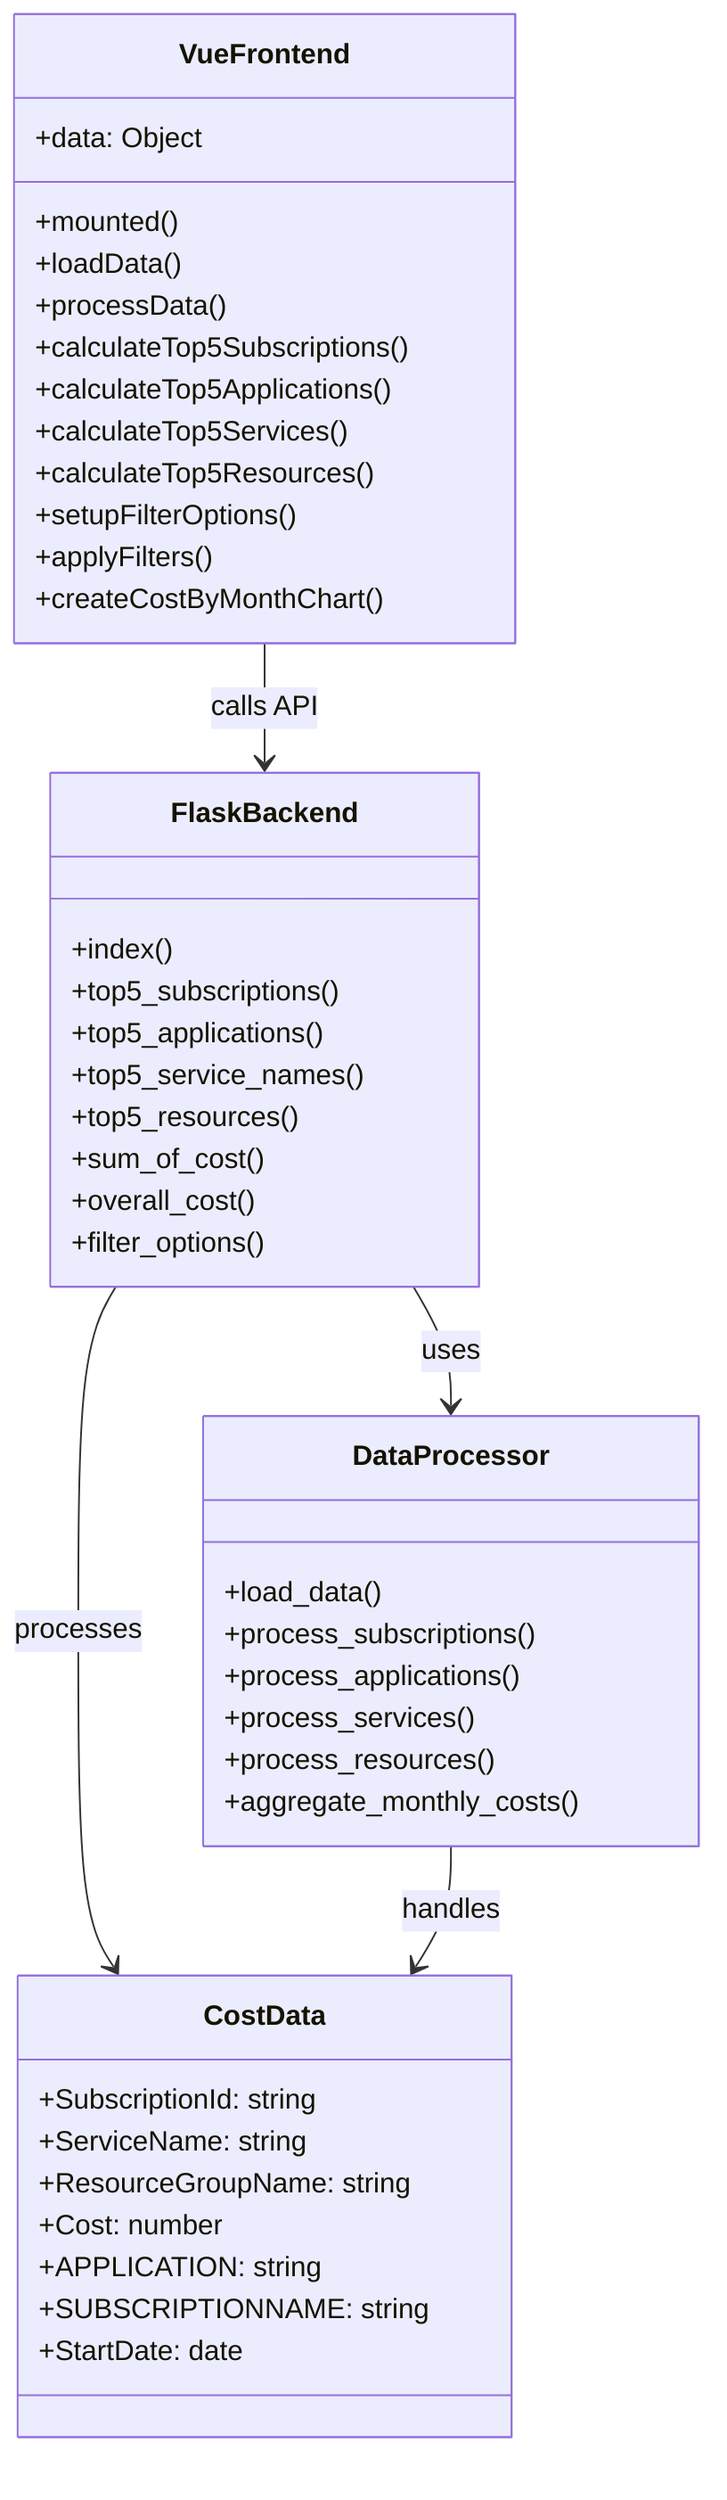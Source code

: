 classDiagram
    class DataProcessor {
        +load_data()
        +process_subscriptions()
        +process_applications()
        +process_services()
        +process_resources()
        +aggregate_monthly_costs()
    }

    class FlaskBackend {
        +index()
        +top5_subscriptions()
        +top5_applications()
        +top5_service_names()
        +top5_resources()
        +sum_of_cost()
        +overall_cost()
        +filter_options()
    }

    class VueFrontend {
        +data: Object
        +mounted()
        +loadData()
        +processData()
        +calculateTop5Subscriptions()
        +calculateTop5Applications()
        +calculateTop5Services()
        +calculateTop5Resources()
        +setupFilterOptions()
        +applyFilters()
        +createCostByMonthChart()
    }

    class CostData {
        +SubscriptionId: string
        +ServiceName: string
        +ResourceGroupName: string
        +Cost: number
        +APPLICATION: string
        +SUBSCRIPTIONNAME: string
        +StartDate: date
    }

    FlaskBackend --> DataProcessor : uses
    FlaskBackend --> CostData : processes
    VueFrontend --> FlaskBackend : calls API
    DataProcessor --> CostData : handles